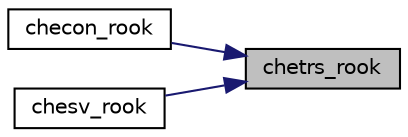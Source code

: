 digraph "chetrs_rook"
{
 // LATEX_PDF_SIZE
  edge [fontname="Helvetica",fontsize="10",labelfontname="Helvetica",labelfontsize="10"];
  node [fontname="Helvetica",fontsize="10",shape=record];
  rankdir="RL";
  Node1 [label="chetrs_rook",height=0.2,width=0.4,color="black", fillcolor="grey75", style="filled", fontcolor="black",tooltip="CHETRS_ROOK computes the solution to a system of linear equations A * X = B for HE matrices using fac..."];
  Node1 -> Node2 [dir="back",color="midnightblue",fontsize="10",style="solid",fontname="Helvetica"];
  Node2 [label="checon_rook",height=0.2,width=0.4,color="black", fillcolor="white", style="filled",URL="$checon__rook_8f.html#a0ce5e59567eaf02df7facb1038676e64",tooltip="CHECON_ROOK estimates the reciprocal of the condition number fort HE matrices using factorization obt..."];
  Node1 -> Node3 [dir="back",color="midnightblue",fontsize="10",style="solid",fontname="Helvetica"];
  Node3 [label="chesv_rook",height=0.2,width=0.4,color="black", fillcolor="white", style="filled",URL="$chesv__rook_8f.html#add4a16ebf529a752be16e40daf0c624b",tooltip="CHESV_ROOK computes the solution to a system of linear equations A * X = B for HE matrices using the ..."];
}
